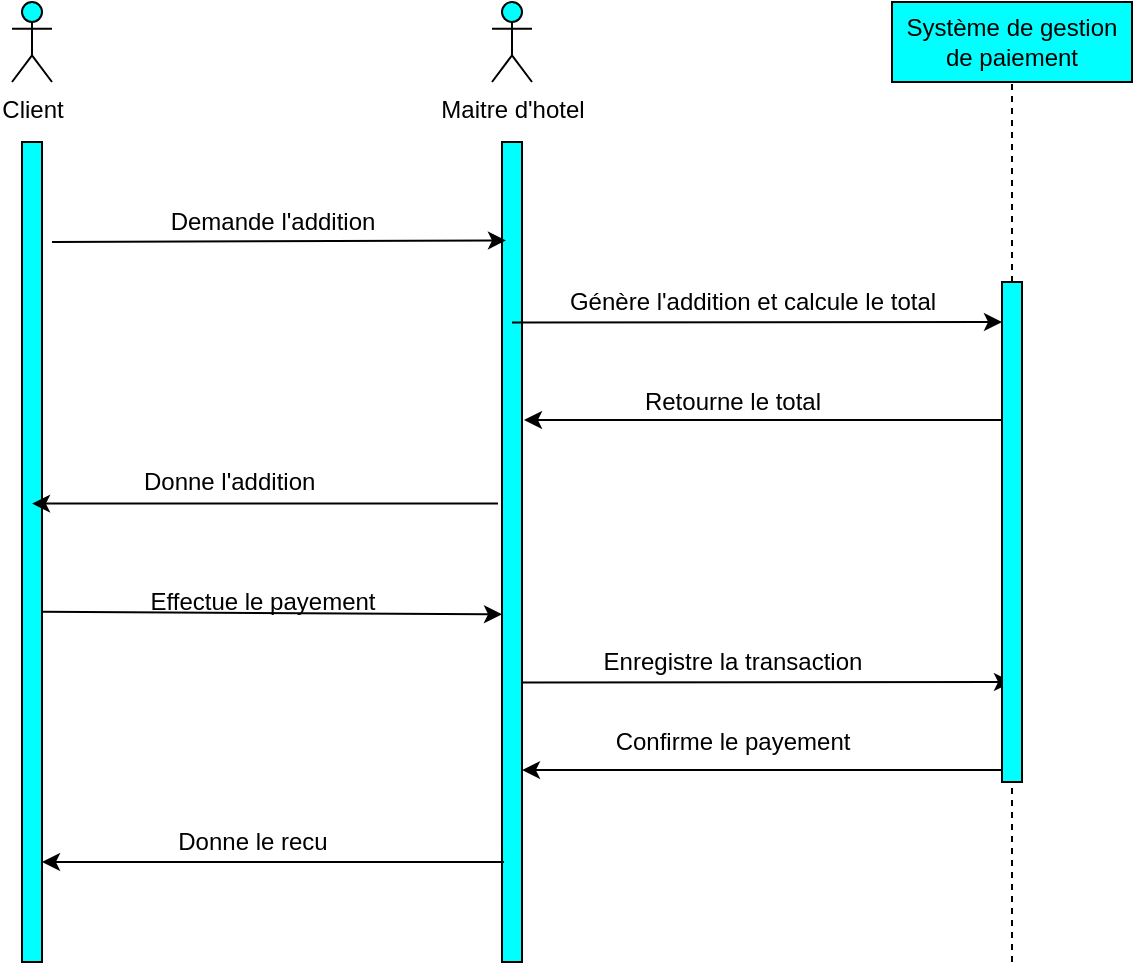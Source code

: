 <mxfile version="13.9.9" type="device"><diagram id="MUlQDhLR5Wp4isKyIvCH" name="Page-1"><mxGraphModel dx="1092" dy="486" grid="1" gridSize="10" guides="1" tooltips="1" connect="1" arrows="1" fold="1" page="1" pageScale="1" pageWidth="827" pageHeight="1169" math="0" shadow="0"><root><mxCell id="0"/><mxCell id="1" parent="0"/><mxCell id="dyNm9_zeLX7V2LeMYIoX-1" value="Client" style="shape=umlActor;verticalLabelPosition=bottom;verticalAlign=top;html=1;outlineConnect=0;fillColor=#00FFFF;" vertex="1" parent="1"><mxGeometry x="80" y="40" width="20" height="40" as="geometry"/></mxCell><mxCell id="dyNm9_zeLX7V2LeMYIoX-2" value="Maitre d'hotel" style="shape=umlActor;verticalLabelPosition=bottom;verticalAlign=top;html=1;outlineConnect=0;fillColor=#00FFFF;" vertex="1" parent="1"><mxGeometry x="320" y="40" width="20" height="40" as="geometry"/></mxCell><mxCell id="dyNm9_zeLX7V2LeMYIoX-3" value="Système de gestion de paiement" style="rounded=0;whiteSpace=wrap;html=1;fillColor=#00FFFF;" vertex="1" parent="1"><mxGeometry x="520" y="40" width="120" height="40" as="geometry"/></mxCell><mxCell id="dyNm9_zeLX7V2LeMYIoX-4" value="" style="rounded=0;whiteSpace=wrap;html=1;fillColor=#00FFFF;" vertex="1" parent="1"><mxGeometry x="85" y="110" width="10" height="410" as="geometry"/></mxCell><mxCell id="dyNm9_zeLX7V2LeMYIoX-5" value="" style="rounded=0;whiteSpace=wrap;html=1;fillColor=#00FFFF;" vertex="1" parent="1"><mxGeometry x="325" y="110" width="10" height="410" as="geometry"/></mxCell><mxCell id="dyNm9_zeLX7V2LeMYIoX-6" value="" style="endArrow=none;dashed=1;html=1;entryX=0.5;entryY=1;entryDx=0;entryDy=0;" edge="1" parent="1" source="dyNm9_zeLX7V2LeMYIoX-23" target="dyNm9_zeLX7V2LeMYIoX-3"><mxGeometry width="50" height="50" relative="1" as="geometry"><mxPoint x="580" y="520" as="sourcePoint"/><mxPoint x="560" y="170" as="targetPoint"/></mxGeometry></mxCell><mxCell id="dyNm9_zeLX7V2LeMYIoX-7" value="" style="endArrow=classic;html=1;exitX=1.5;exitY=0.122;exitDx=0;exitDy=0;exitPerimeter=0;entryX=0.2;entryY=0.12;entryDx=0;entryDy=0;entryPerimeter=0;" edge="1" parent="1" source="dyNm9_zeLX7V2LeMYIoX-4" target="dyNm9_zeLX7V2LeMYIoX-5"><mxGeometry width="50" height="50" relative="1" as="geometry"><mxPoint x="130" y="190" as="sourcePoint"/><mxPoint x="180" y="140" as="targetPoint"/></mxGeometry></mxCell><mxCell id="dyNm9_zeLX7V2LeMYIoX-8" value="Demande l'addition" style="text;html=1;align=center;verticalAlign=middle;resizable=0;points=[];autosize=1;" vertex="1" parent="1"><mxGeometry x="150" y="140" width="120" height="20" as="geometry"/></mxCell><mxCell id="dyNm9_zeLX7V2LeMYIoX-9" value="" style="endArrow=classic;html=1;exitX=0.5;exitY=0.22;exitDx=0;exitDy=0;exitPerimeter=0;entryX=0;entryY=0.08;entryDx=0;entryDy=0;entryPerimeter=0;" edge="1" parent="1" source="dyNm9_zeLX7V2LeMYIoX-5" target="dyNm9_zeLX7V2LeMYIoX-23"><mxGeometry width="50" height="50" relative="1" as="geometry"><mxPoint x="440" y="310" as="sourcePoint"/><mxPoint x="580" y="200" as="targetPoint"/></mxGeometry></mxCell><mxCell id="dyNm9_zeLX7V2LeMYIoX-10" value="Génère l'addition et calcule le total" style="text;html=1;align=center;verticalAlign=middle;resizable=0;points=[];autosize=1;" vertex="1" parent="1"><mxGeometry x="350" y="180" width="200" height="20" as="geometry"/></mxCell><mxCell id="dyNm9_zeLX7V2LeMYIoX-11" value="" style="endArrow=classic;html=1;entryX=1.1;entryY=0.339;entryDx=0;entryDy=0;entryPerimeter=0;" edge="1" parent="1" target="dyNm9_zeLX7V2LeMYIoX-5"><mxGeometry width="50" height="50" relative="1" as="geometry"><mxPoint x="580" y="249" as="sourcePoint"/><mxPoint x="460" y="300" as="targetPoint"/></mxGeometry></mxCell><mxCell id="dyNm9_zeLX7V2LeMYIoX-12" value="Retourne le total" style="text;html=1;align=center;verticalAlign=middle;resizable=0;points=[];autosize=1;" vertex="1" parent="1"><mxGeometry x="390" y="230" width="100" height="20" as="geometry"/></mxCell><mxCell id="dyNm9_zeLX7V2LeMYIoX-13" value="" style="endArrow=classic;html=1;exitX=-0.2;exitY=0.441;exitDx=0;exitDy=0;exitPerimeter=0;entryX=0.5;entryY=0.441;entryDx=0;entryDy=0;entryPerimeter=0;" edge="1" parent="1" source="dyNm9_zeLX7V2LeMYIoX-5" target="dyNm9_zeLX7V2LeMYIoX-4"><mxGeometry width="50" height="50" relative="1" as="geometry"><mxPoint x="190" y="300" as="sourcePoint"/><mxPoint x="240" y="250" as="targetPoint"/></mxGeometry></mxCell><mxCell id="dyNm9_zeLX7V2LeMYIoX-14" value="Donne l'addition&amp;nbsp;" style="text;html=1;align=center;verticalAlign=middle;resizable=0;points=[];autosize=1;" vertex="1" parent="1"><mxGeometry x="140" y="270" width="100" height="20" as="geometry"/></mxCell><mxCell id="dyNm9_zeLX7V2LeMYIoX-15" value="" style="endArrow=classic;html=1;exitX=1;exitY=0.573;exitDx=0;exitDy=0;exitPerimeter=0;entryX=0;entryY=0.576;entryDx=0;entryDy=0;entryPerimeter=0;" edge="1" parent="1" source="dyNm9_zeLX7V2LeMYIoX-4" target="dyNm9_zeLX7V2LeMYIoX-5"><mxGeometry width="50" height="50" relative="1" as="geometry"><mxPoint x="130" y="400" as="sourcePoint"/><mxPoint x="320" y="345" as="targetPoint"/></mxGeometry></mxCell><mxCell id="dyNm9_zeLX7V2LeMYIoX-16" value="Effectue le payement" style="text;html=1;align=center;verticalAlign=middle;resizable=0;points=[];autosize=1;" vertex="1" parent="1"><mxGeometry x="140" y="330" width="130" height="20" as="geometry"/></mxCell><mxCell id="dyNm9_zeLX7V2LeMYIoX-17" value="" style="endArrow=classic;html=1;exitX=1;exitY=0.659;exitDx=0;exitDy=0;exitPerimeter=0;" edge="1" parent="1" source="dyNm9_zeLX7V2LeMYIoX-5"><mxGeometry width="50" height="50" relative="1" as="geometry"><mxPoint x="370" y="440" as="sourcePoint"/><mxPoint x="580" y="380" as="targetPoint"/></mxGeometry></mxCell><mxCell id="dyNm9_zeLX7V2LeMYIoX-18" value="Enregistre la transaction" style="text;html=1;align=center;verticalAlign=middle;resizable=0;points=[];autosize=1;" vertex="1" parent="1"><mxGeometry x="370" y="360" width="140" height="20" as="geometry"/></mxCell><mxCell id="dyNm9_zeLX7V2LeMYIoX-19" value="" style="endArrow=classic;html=1;entryX=1;entryY=0.766;entryDx=0;entryDy=0;entryPerimeter=0;" edge="1" parent="1" target="dyNm9_zeLX7V2LeMYIoX-5"><mxGeometry width="50" height="50" relative="1" as="geometry"><mxPoint x="580" y="424" as="sourcePoint"/><mxPoint x="460" y="420" as="targetPoint"/></mxGeometry></mxCell><mxCell id="dyNm9_zeLX7V2LeMYIoX-20" value="Confirme le payement" style="text;html=1;align=center;verticalAlign=middle;resizable=0;points=[];autosize=1;" vertex="1" parent="1"><mxGeometry x="375" y="400" width="130" height="20" as="geometry"/></mxCell><mxCell id="dyNm9_zeLX7V2LeMYIoX-21" value="" style="endArrow=classic;html=1;entryX=1;entryY=0.878;entryDx=0;entryDy=0;entryPerimeter=0;exitX=0.1;exitY=0.878;exitDx=0;exitDy=0;exitPerimeter=0;" edge="1" parent="1" source="dyNm9_zeLX7V2LeMYIoX-5" target="dyNm9_zeLX7V2LeMYIoX-4"><mxGeometry width="50" height="50" relative="1" as="geometry"><mxPoint x="200" y="500" as="sourcePoint"/><mxPoint x="250" y="450" as="targetPoint"/></mxGeometry></mxCell><mxCell id="dyNm9_zeLX7V2LeMYIoX-22" value="Donne le recu" style="text;html=1;align=center;verticalAlign=middle;resizable=0;points=[];autosize=1;" vertex="1" parent="1"><mxGeometry x="155" y="450" width="90" height="20" as="geometry"/></mxCell><mxCell id="dyNm9_zeLX7V2LeMYIoX-23" value="" style="rounded=0;whiteSpace=wrap;html=1;fillColor=#00FFFF;" vertex="1" parent="1"><mxGeometry x="575" y="180" width="10" height="250" as="geometry"/></mxCell><mxCell id="dyNm9_zeLX7V2LeMYIoX-24" value="" style="endArrow=none;dashed=1;html=1;entryX=0.5;entryY=1;entryDx=0;entryDy=0;" edge="1" parent="1" target="dyNm9_zeLX7V2LeMYIoX-23"><mxGeometry width="50" height="50" relative="1" as="geometry"><mxPoint x="580" y="520" as="sourcePoint"/><mxPoint x="580" y="80" as="targetPoint"/></mxGeometry></mxCell></root></mxGraphModel></diagram></mxfile>